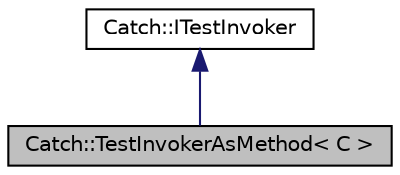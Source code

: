 digraph "Catch::TestInvokerAsMethod&lt; C &gt;"
{
  edge [fontname="Helvetica",fontsize="10",labelfontname="Helvetica",labelfontsize="10"];
  node [fontname="Helvetica",fontsize="10",shape=record];
  Node0 [label="Catch::TestInvokerAsMethod\< C \>",height=0.2,width=0.4,color="black", fillcolor="grey75", style="filled", fontcolor="black"];
  Node1 -> Node0 [dir="back",color="midnightblue",fontsize="10",style="solid"];
  Node1 [label="Catch::ITestInvoker",height=0.2,width=0.4,color="black", fillcolor="white", style="filled",URL="$structCatch_1_1ITestInvoker.html"];
}
